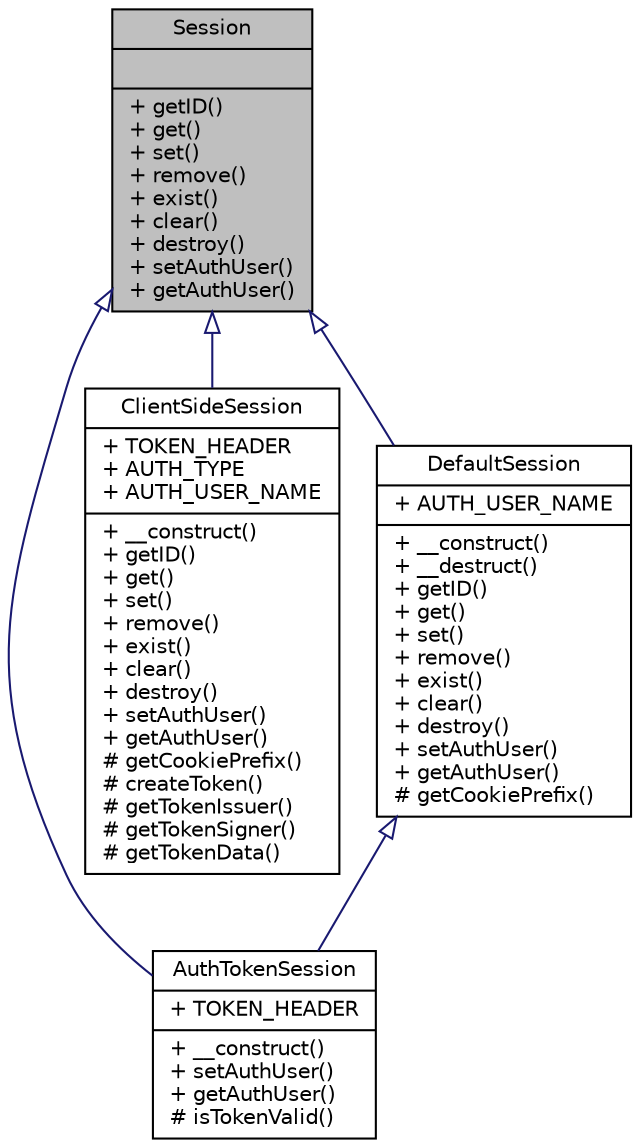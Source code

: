 digraph "Session"
{
  edge [fontname="Helvetica",fontsize="10",labelfontname="Helvetica",labelfontsize="10"];
  node [fontname="Helvetica",fontsize="10",shape=record];
  Node0 [label="{Session\n||+ getID()\l+ get()\l+ set()\l+ remove()\l+ exist()\l+ clear()\l+ destroy()\l+ setAuthUser()\l+ getAuthUser()\l}",height=0.2,width=0.4,color="black", fillcolor="grey75", style="filled", fontcolor="black"];
  Node0 -> Node1 [dir="back",color="midnightblue",fontsize="10",style="solid",arrowtail="onormal",fontname="Helvetica"];
  Node1 [label="{AuthTokenSession\n|+ TOKEN_HEADER\l|+ __construct()\l+ setAuthUser()\l+ getAuthUser()\l# isTokenValid()\l}",height=0.2,width=0.4,color="black", fillcolor="white", style="filled",URL="$classwcmf_1_1lib_1_1core_1_1impl_1_1_auth_token_session.html",tooltip="AuthTokenSession is a DefaultSession, but additionally requires clients to send a token in the X-Auth..."];
  Node0 -> Node2 [dir="back",color="midnightblue",fontsize="10",style="solid",arrowtail="onormal",fontname="Helvetica"];
  Node2 [label="{ClientSideSession\n|+ TOKEN_HEADER\l+ AUTH_TYPE\l+ AUTH_USER_NAME\l|+ __construct()\l+ getID()\l+ get()\l+ set()\l+ remove()\l+ exist()\l+ clear()\l+ destroy()\l+ setAuthUser()\l+ getAuthUser()\l# getCookiePrefix()\l# createToken()\l# getTokenIssuer()\l# getTokenSigner()\l# getTokenData()\l}",height=0.2,width=0.4,color="black", fillcolor="white", style="filled",URL="$classwcmf_1_1lib_1_1core_1_1impl_1_1_client_side_session.html",tooltip="ClientSideSession has no server state as it stores the data in cookies. "];
  Node0 -> Node3 [dir="back",color="midnightblue",fontsize="10",style="solid",arrowtail="onormal",fontname="Helvetica"];
  Node3 [label="{DefaultSession\n|+ AUTH_USER_NAME\l|+ __construct()\l+ __destruct()\l+ getID()\l+ get()\l+ set()\l+ remove()\l+ exist()\l+ clear()\l+ destroy()\l+ setAuthUser()\l+ getAuthUser()\l# getCookiePrefix()\l}",height=0.2,width=0.4,color="black", fillcolor="white", style="filled",URL="$classwcmf_1_1lib_1_1core_1_1impl_1_1_default_session.html",tooltip="DefaultSession uses the default PHP session implementation: "];
  Node3 -> Node1 [dir="back",color="midnightblue",fontsize="10",style="solid",arrowtail="onormal",fontname="Helvetica"];
}

